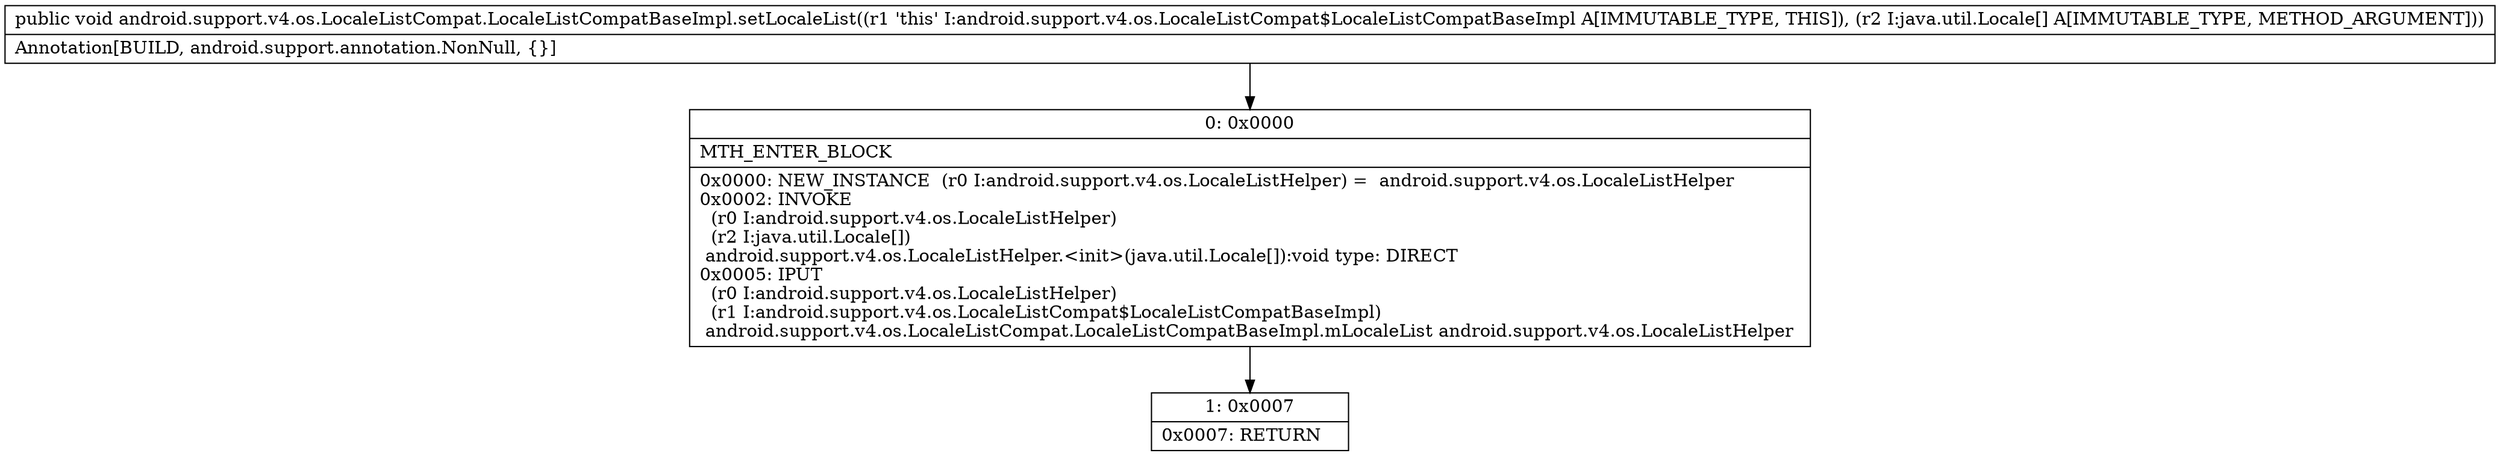 digraph "CFG forandroid.support.v4.os.LocaleListCompat.LocaleListCompatBaseImpl.setLocaleList([Ljava\/util\/Locale;)V" {
Node_0 [shape=record,label="{0\:\ 0x0000|MTH_ENTER_BLOCK\l|0x0000: NEW_INSTANCE  (r0 I:android.support.v4.os.LocaleListHelper) =  android.support.v4.os.LocaleListHelper \l0x0002: INVOKE  \l  (r0 I:android.support.v4.os.LocaleListHelper)\l  (r2 I:java.util.Locale[])\l android.support.v4.os.LocaleListHelper.\<init\>(java.util.Locale[]):void type: DIRECT \l0x0005: IPUT  \l  (r0 I:android.support.v4.os.LocaleListHelper)\l  (r1 I:android.support.v4.os.LocaleListCompat$LocaleListCompatBaseImpl)\l android.support.v4.os.LocaleListCompat.LocaleListCompatBaseImpl.mLocaleList android.support.v4.os.LocaleListHelper \l}"];
Node_1 [shape=record,label="{1\:\ 0x0007|0x0007: RETURN   \l}"];
MethodNode[shape=record,label="{public void android.support.v4.os.LocaleListCompat.LocaleListCompatBaseImpl.setLocaleList((r1 'this' I:android.support.v4.os.LocaleListCompat$LocaleListCompatBaseImpl A[IMMUTABLE_TYPE, THIS]), (r2 I:java.util.Locale[] A[IMMUTABLE_TYPE, METHOD_ARGUMENT]))  | Annotation[BUILD, android.support.annotation.NonNull, \{\}]\l}"];
MethodNode -> Node_0;
Node_0 -> Node_1;
}

